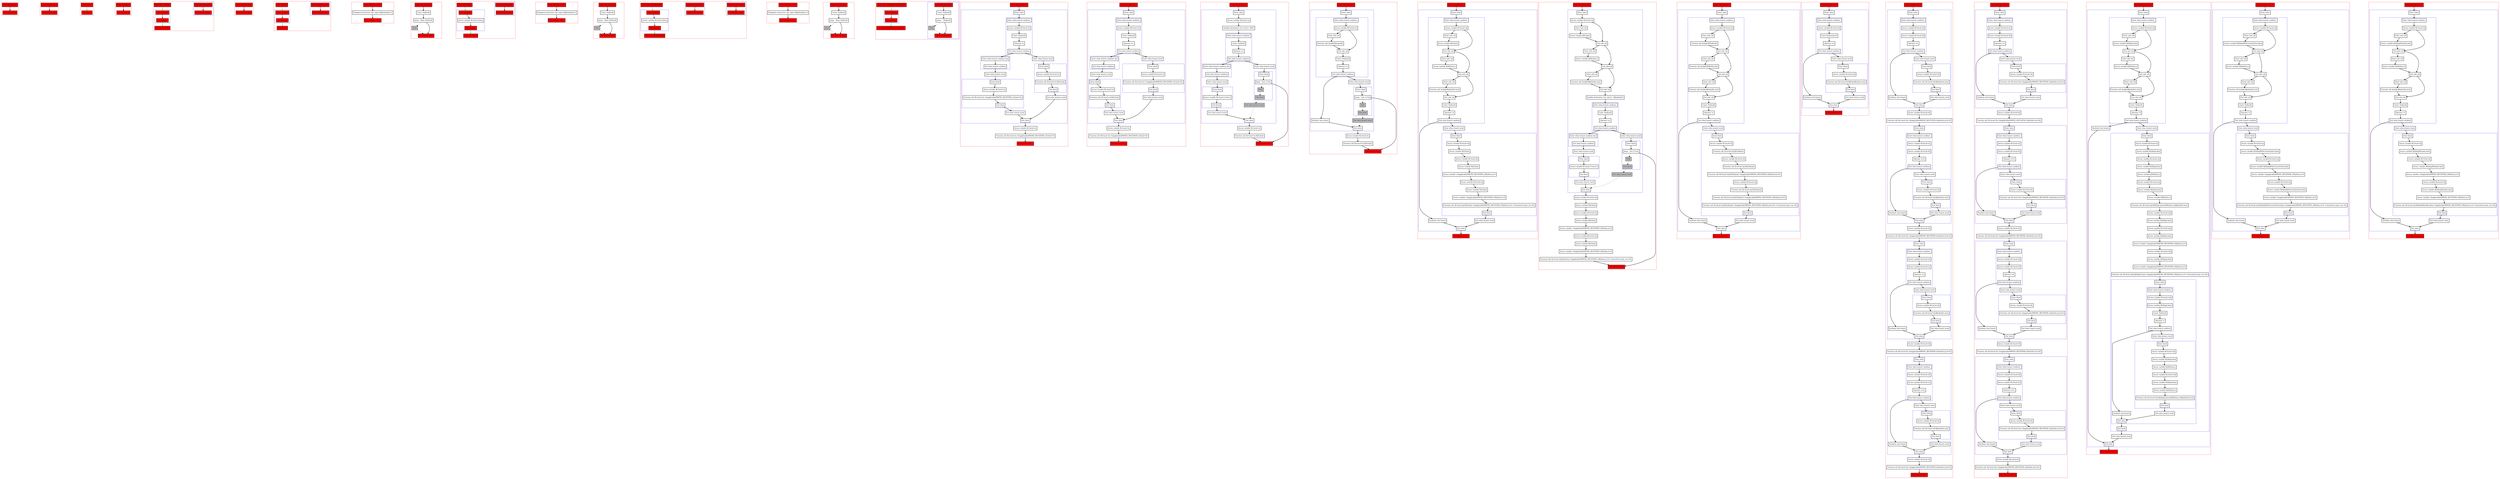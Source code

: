 digraph nullability_kt {
    graph [nodesep=3]
    node [shape=box penwidth=2]
    edge [penwidth=2]

    subgraph cluster_0 {
        color=red
        0 [label="Enter function foo" style="filled" fillcolor=red];
        1 [label="Exit function foo" style="filled" fillcolor=red];
    }
    0 -> {1};

    subgraph cluster_1 {
        color=red
        2 [label="Enter function getA" style="filled" fillcolor=red];
        3 [label="Exit function getA" style="filled" fillcolor=red];
    }
    2 -> {3};

    subgraph cluster_2 {
        color=red
        4 [label="Enter class A" style="filled" fillcolor=red];
        5 [label="Exit class A" style="filled" fillcolor=red];
    }
    4 -> {5} [color=green];

    subgraph cluster_3 {
        color=red
        10 [label="Enter function fs" style="filled" fillcolor=red];
        11 [label="Exit function fs" style="filled" fillcolor=red];
    }
    10 -> {11};

    subgraph cluster_4 {
        color=red
        12 [label="Enter class MyData" style="filled" fillcolor=red];
        subgraph cluster_5 {
            color=blue
            6 [label="Enter function getter" style="filled" fillcolor=red];
            7 [label="Exit function getter" style="filled" fillcolor=red];
        }
        subgraph cluster_6 {
            color=blue
            8 [label="Enter property" style="filled" fillcolor=red];
            9 [label="Exit property" style="filled" fillcolor=red];
        }
        13 [label="Exit class MyData" style="filled" fillcolor=red];
    }
    12 -> {8} [color=green];
    8 -> {9};
    9 -> {13} [color=green];
    6 -> {7};

    subgraph cluster_7 {
        color=red
        18 [label="Enter function fdata" style="filled" fillcolor=red];
        19 [label="Exit function fdata" style="filled" fillcolor=red];
    }
    18 -> {19};

    subgraph cluster_8 {
        color=red
        20 [label="Enter class Q" style="filled" fillcolor=red];
        subgraph cluster_9 {
            color=blue
            14 [label="Enter function getter" style="filled" fillcolor=red];
            15 [label="Exit function getter" style="filled" fillcolor=red];
        }
        subgraph cluster_10 {
            color=blue
            16 [label="Enter property" style="filled" fillcolor=red];
            17 [label="Exit property" style="filled" fillcolor=red];
        }
        21 [label="Exit class Q" style="filled" fillcolor=red];
    }
    20 -> {16} [color=green];
    16 -> {17};
    17 -> {21} [color=green];
    14 -> {15};

    subgraph cluster_11 {
        color=red
        22 [label="Enter function <init>" style="filled" fillcolor=red];
        24 [label="Delegated constructor call: super<R|kotlin/Any|>()"];
        23 [label="Exit function <init>" style="filled" fillcolor=red];
    }
    22 -> {24};
    24 -> {23};

    subgraph cluster_12 {
        color=red
        30 [label="Enter function fdata" style="filled" fillcolor=red];
        32 [label="Const: Null(null)"];
        33 [label="Jump: ^fdata Null(null)"];
        34 [label="Stub" style="filled" fillcolor=gray];
        31 [label="Exit function fdata" style="filled" fillcolor=red];
    }
    30 -> {32};
    32 -> {33};
    33 -> {31};
    33 -> {34} [style=dotted];
    34 -> {31} [style=dotted];

    subgraph cluster_13 {
        color=red
        35 [label="Enter class QImpl" style="filled" fillcolor=red];
        subgraph cluster_14 {
            color=blue
            25 [label="Enter function getter" style="filled" fillcolor=red];
            26 [label="Exit function getter" style="filled" fillcolor=red];
        }
        subgraph cluster_15 {
            color=blue
            27 [label="Enter property" style="filled" fillcolor=red];
            29 [label="Access variable R|<local>/data|"];
            28 [label="Exit property" style="filled" fillcolor=red];
        }
        36 [label="Exit class QImpl" style="filled" fillcolor=red];
    }
    35 -> {27} [color=green];
    27 -> {29};
    28 -> {36} [color=green];
    29 -> {28};
    25 -> {26};

    subgraph cluster_16 {
        color=red
        37 [label="Enter function <init>" style="filled" fillcolor=red];
        39 [label="Delegated constructor call: super<R|kotlin/Any|>()"];
        38 [label="Exit function <init>" style="filled" fillcolor=red];
    }
    37 -> {39};
    39 -> {38};

    subgraph cluster_17 {
        color=red
        47 [label="Enter function fdata" style="filled" fillcolor=red];
        49 [label="Const: Null(null)"];
        50 [label="Jump: ^fdata Null(null)"];
        51 [label="Stub" style="filled" fillcolor=gray];
        48 [label="Exit function fdata" style="filled" fillcolor=red];
    }
    47 -> {49};
    49 -> {50};
    50 -> {48};
    50 -> {51} [style=dotted];
    51 -> {48} [style=dotted];

    subgraph cluster_18 {
        color=red
        52 [label="Enter class QImplMutable" style="filled" fillcolor=red];
        subgraph cluster_19 {
            color=blue
            42 [label="Enter function setter" style="filled" fillcolor=red];
            43 [label="Exit function setter" style="filled" fillcolor=red];
        }
        subgraph cluster_20 {
            color=blue
            40 [label="Enter function getter" style="filled" fillcolor=red];
            41 [label="Exit function getter" style="filled" fillcolor=red];
        }
        subgraph cluster_21 {
            color=blue
            44 [label="Enter property" style="filled" fillcolor=red];
            46 [label="Access variable R|<local>/data|"];
            45 [label="Exit property" style="filled" fillcolor=red];
        }
        53 [label="Exit class QImplMutable" style="filled" fillcolor=red];
    }
    52 -> {44} [color=green];
    44 -> {46};
    45 -> {53} [color=green];
    46 -> {45};
    40 -> {41};
    42 -> {43};

    subgraph cluster_22 {
        color=red
        54 [label="Enter function <init>" style="filled" fillcolor=red];
        56 [label="Delegated constructor call: super<R|kotlin/Any|>()"];
        55 [label="Exit function <init>" style="filled" fillcolor=red];
    }
    54 -> {56};
    56 -> {55};

    subgraph cluster_23 {
        color=red
        64 [label="Enter function fdata" style="filled" fillcolor=red];
        66 [label="Const: Null(null)"];
        67 [label="Jump: ^fdata Null(null)"];
        68 [label="Stub" style="filled" fillcolor=gray];
        65 [label="Exit function fdata" style="filled" fillcolor=red];
    }
    64 -> {66};
    66 -> {67};
    67 -> {65};
    67 -> {68} [style=dotted];
    68 -> {65} [style=dotted];

    subgraph cluster_24 {
        color=red
        69 [label="Enter class QImplWithCustomGetter" style="filled" fillcolor=red];
        subgraph cluster_25 {
            color=blue
            57 [label="Enter function getter" style="filled" fillcolor=red];
            59 [label="Const: Null(null)"];
            60 [label="Jump: ^ Null(null)"];
            61 [label="Stub" style="filled" fillcolor=gray];
            58 [label="Exit function getter" style="filled" fillcolor=red];
        }
        subgraph cluster_26 {
            color=blue
            62 [label="Enter property" style="filled" fillcolor=red];
            63 [label="Exit property" style="filled" fillcolor=red];
        }
        70 [label="Exit class QImplWithCustomGetter" style="filled" fillcolor=red];
    }
    69 -> {62} [color=green];
    62 -> {63};
    63 -> {70} [color=green];
    57 -> {59};
    59 -> {60};
    60 -> {58};
    60 -> {61} [style=dotted];
    61 -> {58} [style=dotted];

    subgraph cluster_27 {
        color=red
        71 [label="Enter function test_1" style="filled" fillcolor=red];
        subgraph cluster_28 {
            color=blue
            73 [label="Enter when"];
            subgraph cluster_29 {
                color=blue
                75 [label="Enter when branch condition "];
                76 [label="Access variable R|<local>/x|"];
                77 [label="Const: Null(null)"];
                78 [label="Operator !="];
                79 [label="Exit when branch condition"];
            }
            subgraph cluster_30 {
                color=blue
                86 [label="Enter when branch condition else"];
                87 [label="Exit when branch condition"];
            }
            88 [label="Enter when branch result"];
            subgraph cluster_31 {
                color=blue
                89 [label="Enter block"];
                90 [label="Access variable R|<local>/x|"];
                91 [label="Function call: R|<local>/x|.<Inapplicable(WRONG_RECEIVER): [/A.foo]>#()"];
                92 [label="Exit block"];
            }
            93 [label="Exit when branch result"];
            80 [label="Enter when branch result"];
            subgraph cluster_32 {
                color=blue
                81 [label="Enter block"];
                82 [label="Access variable R|<local>/x|"];
                83 [label="Function call: R|<local>/x|.R|/A.foo|()"];
                84 [label="Exit block"];
            }
            85 [label="Exit when branch result"];
            74 [label="Exit when"];
        }
        94 [label="Access variable R|<local>/x|"];
        95 [label="Function call: R|<local>/x|.<Inapplicable(WRONG_RECEIVER): [/A.foo]>#()"];
        72 [label="Exit function test_1" style="filled" fillcolor=red];
    }
    71 -> {73};
    73 -> {75};
    74 -> {94};
    75 -> {76};
    76 -> {77};
    77 -> {78};
    78 -> {79};
    79 -> {80 86};
    80 -> {81};
    81 -> {82};
    82 -> {83};
    83 -> {84};
    84 -> {85};
    85 -> {74};
    86 -> {87};
    87 -> {88};
    88 -> {89};
    89 -> {90};
    90 -> {91};
    91 -> {92};
    92 -> {93};
    93 -> {74};
    94 -> {95};
    95 -> {72};

    subgraph cluster_33 {
        color=red
        96 [label="Enter function test_2" style="filled" fillcolor=red];
        subgraph cluster_34 {
            color=blue
            98 [label="Enter when"];
            subgraph cluster_35 {
                color=blue
                100 [label="Enter when branch condition "];
                101 [label="Access variable R|<local>/x|"];
                102 [label="Const: Null(null)"];
                103 [label="Operator =="];
                104 [label="Exit when branch condition"];
            }
            subgraph cluster_36 {
                color=blue
                111 [label="Enter when branch condition else"];
                112 [label="Exit when branch condition"];
            }
            113 [label="Enter when branch result"];
            subgraph cluster_37 {
                color=blue
                114 [label="Enter block"];
                115 [label="Access variable R|<local>/x|"];
                116 [label="Function call: R|<local>/x|.R|/A.foo|()"];
                117 [label="Exit block"];
            }
            118 [label="Exit when branch result"];
            105 [label="Enter when branch result"];
            subgraph cluster_38 {
                color=blue
                106 [label="Enter block"];
                107 [label="Access variable R|<local>/x|"];
                108 [label="Function call: R|<local>/x|.<Inapplicable(WRONG_RECEIVER): [/A.foo]>#()"];
                109 [label="Exit block"];
            }
            110 [label="Exit when branch result"];
            99 [label="Exit when"];
        }
        119 [label="Access variable R|<local>/x|"];
        120 [label="Function call: R|<local>/x|.<Inapplicable(WRONG_RECEIVER): [/A.foo]>#()"];
        97 [label="Exit function test_2" style="filled" fillcolor=red];
    }
    96 -> {98};
    98 -> {100};
    99 -> {119};
    100 -> {101};
    101 -> {102};
    102 -> {103};
    103 -> {104};
    104 -> {105 111};
    105 -> {106};
    106 -> {107};
    107 -> {108};
    108 -> {109};
    109 -> {110};
    110 -> {99};
    111 -> {112};
    112 -> {113};
    113 -> {114};
    114 -> {115};
    115 -> {116};
    116 -> {117};
    117 -> {118};
    118 -> {99};
    119 -> {120};
    120 -> {97};

    subgraph cluster_39 {
        color=red
        121 [label="Enter function test_3" style="filled" fillcolor=red];
        subgraph cluster_40 {
            color=blue
            123 [label="Enter when"];
            125 [label="Access variable R|<local>/x|"];
            126 [label="Variable declaration: lval <elvis>: R|A?|"];
            subgraph cluster_41 {
                color=blue
                127 [label="Enter when branch condition "];
                128 [label="Const: Null(null)"];
                129 [label="Operator =="];
                130 [label="Exit when branch condition"];
            }
            subgraph cluster_42 {
                color=blue
                137 [label="Enter when branch condition else"];
                138 [label="Exit when branch condition"];
            }
            139 [label="Enter when branch result"];
            subgraph cluster_43 {
                color=blue
                140 [label="Enter block"];
                141 [label="Access variable R|<local>/<elvis>|"];
                142 [label="Exit block"];
            }
            143 [label="Exit when branch result"];
            131 [label="Enter when branch result"];
            subgraph cluster_44 {
                color=blue
                132 [label="Enter block"];
                133 [label="Jump: ^test_3 Unit"];
                134 [label="Stub" style="filled" fillcolor=gray];
                135 [label="Exit block" style="filled" fillcolor=gray];
            }
            136 [label="Exit when branch result" style="filled" fillcolor=gray];
            124 [label="Exit when"];
        }
        144 [label="Access variable R|<local>/x|"];
        145 [label="Function call: R|<local>/x|.R|/A.foo|()"];
        122 [label="Exit function test_3" style="filled" fillcolor=red];
    }
    121 -> {123};
    123 -> {125};
    124 -> {144};
    125 -> {126};
    126 -> {127};
    127 -> {128};
    128 -> {129};
    129 -> {130};
    130 -> {131 137};
    131 -> {132};
    132 -> {133};
    133 -> {122};
    133 -> {134} [style=dotted];
    134 -> {135} [style=dotted];
    135 -> {136} [style=dotted];
    136 -> {124} [style=dotted];
    137 -> {138};
    138 -> {139};
    139 -> {140};
    140 -> {141};
    141 -> {142};
    142 -> {143};
    143 -> {124};
    144 -> {145};
    145 -> {122};

    subgraph cluster_45 {
        color=red
        146 [label="Enter function test_4" style="filled" fillcolor=red];
        subgraph cluster_46 {
            color=blue
            148 [label="Enter when"];
            subgraph cluster_47 {
                color=blue
                150 [label="Enter when branch condition "];
                151 [label="Access variable R|<local>/x|"];
                152 [label="Enter safe call"];
                154 [label="Function call: $subj$.R|/A.getA|()"];
                153 [label="Exit safe call"];
                155 [label="Const: Null(null)"];
                156 [label="Operator =="];
                157 [label="Exit when branch condition"];
            }
            164 [label="Synthetic else branch"];
            158 [label="Enter when branch result"];
            subgraph cluster_48 {
                color=blue
                159 [label="Enter block"];
                160 [label="Jump: ^test_4 Unit"];
                161 [label="Stub" style="filled" fillcolor=gray];
                162 [label="Exit block" style="filled" fillcolor=gray];
            }
            163 [label="Exit when branch result" style="filled" fillcolor=gray];
            149 [label="Exit when"];
        }
        165 [label="Access variable R|<local>/x|"];
        166 [label="Function call: R|<local>/x|.R|/A.foo|()"];
        147 [label="Exit function test_4" style="filled" fillcolor=red];
    }
    146 -> {148};
    148 -> {150};
    149 -> {165};
    150 -> {151};
    151 -> {152 153};
    152 -> {154};
    153 -> {155};
    154 -> {153};
    155 -> {156};
    156 -> {157};
    157 -> {158 164};
    158 -> {159};
    159 -> {160};
    160 -> {147};
    160 -> {161} [style=dotted];
    161 -> {162} [style=dotted];
    162 -> {163} [style=dotted];
    163 -> {149} [style=dotted];
    164 -> {149};
    165 -> {166};
    166 -> {147};

    subgraph cluster_49 {
        color=red
        167 [label="Enter function test_5" style="filled" fillcolor=red];
        subgraph cluster_50 {
            color=blue
            169 [label="Enter when"];
            subgraph cluster_51 {
                color=blue
                171 [label="Enter when branch condition "];
                172 [label="Access variable R|<local>/q|"];
                173 [label="Enter safe call"];
                175 [label="Access variable R|/Q.data|"];
                174 [label="Exit safe call"];
                176 [label="Enter safe call"];
                178 [label="Access variable R|/MyData.s|"];
                177 [label="Exit safe call"];
                179 [label="Enter safe call"];
                181 [label="Function call: $subj$.R|kotlin/Int.inc|()"];
                180 [label="Exit safe call"];
                182 [label="Const: Null(null)"];
                183 [label="Operator !="];
                184 [label="Exit when branch condition"];
            }
            198 [label="Synthetic else branch"];
            185 [label="Enter when branch result"];
            subgraph cluster_52 {
                color=blue
                186 [label="Enter block"];
                187 [label="Access variable R|<local>/q|"];
                188 [label="Access variable R|/Q.data|"];
                189 [label="Access variable R|<local>/q|"];
                190 [label="Access variable R|/Q.data|"];
                191 [label="Access variable <Inapplicable(WRONG_RECEIVER): [/MyData.s]>#"];
                192 [label="Access variable R|<local>/q|"];
                193 [label="Access variable R|/Q.data|"];
                194 [label="Access variable <Inapplicable(WRONG_RECEIVER): [/MyData.s]>#"];
                195 [label="Function call: R|<local>/q|.R|/Q.data|.<Inapplicable(WRONG_RECEIVER): [/MyData.s]>#.<Unresolved name: inc>#()"];
                196 [label="Exit block"];
            }
            197 [label="Exit when branch result"];
            170 [label="Exit when"];
        }
        168 [label="Exit function test_5" style="filled" fillcolor=red];
    }
    167 -> {169};
    169 -> {171};
    170 -> {168};
    171 -> {172};
    172 -> {173 174};
    173 -> {175};
    174 -> {176 177};
    175 -> {174};
    176 -> {178};
    177 -> {179 180};
    178 -> {177};
    179 -> {181};
    180 -> {182};
    181 -> {180};
    182 -> {183};
    183 -> {184};
    184 -> {185 198};
    185 -> {186};
    186 -> {187};
    187 -> {188};
    188 -> {189};
    189 -> {190};
    190 -> {191};
    191 -> {192};
    192 -> {193};
    193 -> {194};
    194 -> {195};
    195 -> {196};
    196 -> {197};
    197 -> {170};
    198 -> {170};

    subgraph cluster_53 {
        color=red
        199 [label="Enter function test_6" style="filled" fillcolor=red];
        subgraph cluster_54 {
            color=blue
            201 [label="Enter when"];
            203 [label="Access variable R|<local>/q|"];
            204 [label="Enter safe call"];
            206 [label="Access variable R|/Q.data|"];
            205 [label="Exit safe call"];
            207 [label="Enter safe call"];
            209 [label="Access variable R|/MyData.s|"];
            208 [label="Exit safe call"];
            210 [label="Enter safe call"];
            212 [label="Function call: $subj$.R|kotlin/Int.inc|()"];
            211 [label="Exit safe call"];
            213 [label="Variable declaration: lval <elvis>: R|kotlin/Int?|"];
            subgraph cluster_55 {
                color=blue
                214 [label="Enter when branch condition "];
                215 [label="Const: Null(null)"];
                216 [label="Operator =="];
                217 [label="Exit when branch condition"];
            }
            subgraph cluster_56 {
                color=blue
                224 [label="Enter when branch condition else"];
                225 [label="Exit when branch condition"];
            }
            226 [label="Enter when branch result"];
            subgraph cluster_57 {
                color=blue
                227 [label="Enter block"];
                228 [label="Access variable R|<local>/<elvis>|"];
                229 [label="Exit block"];
            }
            230 [label="Exit when branch result"];
            218 [label="Enter when branch result"];
            subgraph cluster_58 {
                color=blue
                219 [label="Enter block"];
                220 [label="Jump: ^test_6 Unit"];
                221 [label="Stub" style="filled" fillcolor=gray];
                222 [label="Exit block" style="filled" fillcolor=gray];
            }
            223 [label="Exit when branch result" style="filled" fillcolor=gray];
            202 [label="Exit when"];
        }
        231 [label="Access variable R|<local>/q|"];
        232 [label="Access variable R|/Q.data|"];
        233 [label="Access variable R|<local>/q|"];
        234 [label="Access variable R|/Q.data|"];
        235 [label="Access variable <Inapplicable(WRONG_RECEIVER): [/MyData.s]>#"];
        236 [label="Access variable R|<local>/q|"];
        237 [label="Access variable R|/Q.data|"];
        238 [label="Access variable <Inapplicable(WRONG_RECEIVER): [/MyData.s]>#"];
        239 [label="Function call: R|<local>/q|.R|/Q.data|.<Inapplicable(WRONG_RECEIVER): [/MyData.s]>#.<Unresolved name: inc>#()"];
        200 [label="Exit function test_6" style="filled" fillcolor=red];
    }
    199 -> {201};
    201 -> {203};
    202 -> {231};
    203 -> {204 205};
    204 -> {206};
    205 -> {207 208};
    206 -> {205};
    207 -> {209};
    208 -> {210 211};
    209 -> {208};
    210 -> {212};
    211 -> {213};
    212 -> {211};
    213 -> {214};
    214 -> {215};
    215 -> {216};
    216 -> {217};
    217 -> {218 224};
    218 -> {219};
    219 -> {220};
    220 -> {200};
    220 -> {221} [style=dotted];
    221 -> {222} [style=dotted];
    222 -> {223} [style=dotted];
    223 -> {202} [style=dotted];
    224 -> {225};
    225 -> {226};
    226 -> {227};
    227 -> {228};
    228 -> {229};
    229 -> {230};
    230 -> {202};
    231 -> {232};
    232 -> {233};
    233 -> {234};
    234 -> {235};
    235 -> {236};
    236 -> {237};
    237 -> {238};
    238 -> {239};
    239 -> {200};

    subgraph cluster_59 {
        color=red
        240 [label="Enter function test_7" style="filled" fillcolor=red];
        subgraph cluster_60 {
            color=blue
            242 [label="Enter when"];
            subgraph cluster_61 {
                color=blue
                244 [label="Enter when branch condition "];
                245 [label="Access variable R|<local>/q|"];
                246 [label="Enter safe call"];
                248 [label="Function call: $subj$.R|/Q.fdata|()"];
                247 [label="Exit safe call"];
                249 [label="Enter safe call"];
                251 [label="Function call: $subj$.R|/MyData.fs|()"];
                250 [label="Exit safe call"];
                252 [label="Enter safe call"];
                254 [label="Function call: $subj$.R|kotlin/Int.inc|()"];
                253 [label="Exit safe call"];
                255 [label="Const: Null(null)"];
                256 [label="Operator !="];
                257 [label="Exit when branch condition"];
            }
            271 [label="Synthetic else branch"];
            258 [label="Enter when branch result"];
            subgraph cluster_62 {
                color=blue
                259 [label="Enter block"];
                260 [label="Access variable R|<local>/q|"];
                261 [label="Function call: R|<local>/q|.R|/Q.fdata|()"];
                262 [label="Access variable R|<local>/q|"];
                263 [label="Function call: R|<local>/q|.R|/Q.fdata|()"];
                264 [label="Function call: R|<local>/q|.R|/Q.fdata|().<Inapplicable(WRONG_RECEIVER): [/MyData.fs]>#()"];
                265 [label="Access variable R|<local>/q|"];
                266 [label="Function call: R|<local>/q|.R|/Q.fdata|()"];
                267 [label="Function call: R|<local>/q|.R|/Q.fdata|().<Inapplicable(WRONG_RECEIVER): [/MyData.fs]>#()"];
                268 [label="Function call: R|<local>/q|.R|/Q.fdata|().<Inapplicable(WRONG_RECEIVER): [/MyData.fs]>#().<Unresolved name: inc>#()"];
                269 [label="Exit block"];
            }
            270 [label="Exit when branch result"];
            243 [label="Exit when"];
        }
        241 [label="Exit function test_7" style="filled" fillcolor=red];
    }
    240 -> {242};
    242 -> {244};
    243 -> {241};
    244 -> {245};
    245 -> {246 247};
    246 -> {248};
    247 -> {249 250};
    248 -> {247};
    249 -> {251};
    250 -> {252 253};
    251 -> {250};
    252 -> {254};
    253 -> {255};
    254 -> {253};
    255 -> {256};
    256 -> {257};
    257 -> {258 271};
    258 -> {259};
    259 -> {260};
    260 -> {261};
    261 -> {262};
    262 -> {263};
    263 -> {264};
    264 -> {265};
    265 -> {266};
    266 -> {267};
    267 -> {268};
    268 -> {269};
    269 -> {270};
    270 -> {243};
    271 -> {243};

    subgraph cluster_63 {
        color=red
        272 [label="Enter function test_8" style="filled" fillcolor=red];
        subgraph cluster_64 {
            color=blue
            274 [label="Enter when"];
            subgraph cluster_65 {
                color=blue
                276 [label="Enter when branch condition "];
                277 [label="Access variable R|<local>/b|"];
                278 [label="Const: Boolean(true)"];
                279 [label="Operator =="];
                280 [label="Exit when branch condition"];
            }
            287 [label="Synthetic else branch"];
            281 [label="Enter when branch result"];
            subgraph cluster_66 {
                color=blue
                282 [label="Enter block"];
                283 [label="Access variable R|<local>/b|"];
                284 [label="Function call: R|<local>/b|.R|kotlin/Boolean.not|()"];
                285 [label="Exit block"];
            }
            286 [label="Exit when branch result"];
            275 [label="Exit when"];
        }
        273 [label="Exit function test_8" style="filled" fillcolor=red];
    }
    272 -> {274};
    274 -> {276};
    275 -> {273};
    276 -> {277};
    277 -> {278};
    278 -> {279};
    279 -> {280};
    280 -> {281 287};
    281 -> {282};
    282 -> {283};
    283 -> {284};
    284 -> {285};
    285 -> {286};
    286 -> {275};
    287 -> {275};

    subgraph cluster_67 {
        color=red
        288 [label="Enter function test_9" style="filled" fillcolor=red];
        subgraph cluster_68 {
            color=blue
            290 [label="Enter when"];
            subgraph cluster_69 {
                color=blue
                292 [label="Enter when branch condition "];
                293 [label="Access variable R|<local>/a|"];
                294 [label="Access variable R|<local>/b|"];
                295 [label="Operator =="];
                296 [label="Exit when branch condition"];
            }
            303 [label="Synthetic else branch"];
            297 [label="Enter when branch result"];
            subgraph cluster_70 {
                color=blue
                298 [label="Enter block"];
                299 [label="Access variable R|<local>/b|"];
                300 [label="Function call: R|<local>/b|.R|kotlin/Int.inc|()"];
                301 [label="Exit block"];
            }
            302 [label="Exit when branch result"];
            291 [label="Exit when"];
        }
        304 [label="Access variable R|<local>/b|"];
        305 [label="Function call: R|<local>/b|.<Inapplicable(WRONG_RECEIVER): [kotlin/Int.inc]>#()"];
        subgraph cluster_71 {
            color=blue
            306 [label="Enter when"];
            subgraph cluster_72 {
                color=blue
                308 [label="Enter when branch condition "];
                309 [label="Access variable R|<local>/a|"];
                310 [label="Access variable R|<local>/b|"];
                311 [label="Operator ==="];
                312 [label="Exit when branch condition"];
            }
            319 [label="Synthetic else branch"];
            313 [label="Enter when branch result"];
            subgraph cluster_73 {
                color=blue
                314 [label="Enter block"];
                315 [label="Access variable R|<local>/b|"];
                316 [label="Function call: R|<local>/b|.R|kotlin/Int.inc|()"];
                317 [label="Exit block"];
            }
            318 [label="Exit when branch result"];
            307 [label="Exit when"];
        }
        320 [label="Access variable R|<local>/b|"];
        321 [label="Function call: R|<local>/b|.<Inapplicable(WRONG_RECEIVER): [kotlin/Int.inc]>#()"];
        subgraph cluster_74 {
            color=blue
            322 [label="Enter when"];
            subgraph cluster_75 {
                color=blue
                324 [label="Enter when branch condition "];
                325 [label="Access variable R|<local>/b|"];
                326 [label="Access variable R|<local>/a|"];
                327 [label="Operator =="];
                328 [label="Exit when branch condition"];
            }
            335 [label="Synthetic else branch"];
            329 [label="Enter when branch result"];
            subgraph cluster_76 {
                color=blue
                330 [label="Enter block"];
                331 [label="Access variable R|<local>/b|"];
                332 [label="Function call: R|<local>/b|.R|kotlin/Int.inc|()"];
                333 [label="Exit block"];
            }
            334 [label="Exit when branch result"];
            323 [label="Exit when"];
        }
        336 [label="Access variable R|<local>/b|"];
        337 [label="Function call: R|<local>/b|.<Inapplicable(WRONG_RECEIVER): [kotlin/Int.inc]>#()"];
        subgraph cluster_77 {
            color=blue
            338 [label="Enter when"];
            subgraph cluster_78 {
                color=blue
                340 [label="Enter when branch condition "];
                341 [label="Access variable R|<local>/b|"];
                342 [label="Access variable R|<local>/a|"];
                343 [label="Operator ==="];
                344 [label="Exit when branch condition"];
            }
            351 [label="Synthetic else branch"];
            345 [label="Enter when branch result"];
            subgraph cluster_79 {
                color=blue
                346 [label="Enter block"];
                347 [label="Access variable R|<local>/b|"];
                348 [label="Function call: R|<local>/b|.R|kotlin/Int.inc|()"];
                349 [label="Exit block"];
            }
            350 [label="Exit when branch result"];
            339 [label="Exit when"];
        }
        352 [label="Access variable R|<local>/b|"];
        353 [label="Function call: R|<local>/b|.<Inapplicable(WRONG_RECEIVER): [kotlin/Int.inc]>#()"];
        289 [label="Exit function test_9" style="filled" fillcolor=red];
    }
    288 -> {290};
    290 -> {292};
    291 -> {304};
    292 -> {293};
    293 -> {294};
    294 -> {295};
    295 -> {296};
    296 -> {297 303};
    297 -> {298};
    298 -> {299};
    299 -> {300};
    300 -> {301};
    301 -> {302};
    302 -> {291};
    303 -> {291};
    304 -> {305};
    305 -> {306};
    306 -> {308};
    307 -> {320};
    308 -> {309};
    309 -> {310};
    310 -> {311};
    311 -> {312};
    312 -> {313 319};
    313 -> {314};
    314 -> {315};
    315 -> {316};
    316 -> {317};
    317 -> {318};
    318 -> {307};
    319 -> {307};
    320 -> {321};
    321 -> {322};
    322 -> {324};
    323 -> {336};
    324 -> {325};
    325 -> {326};
    326 -> {327};
    327 -> {328};
    328 -> {329 335};
    329 -> {330};
    330 -> {331};
    331 -> {332};
    332 -> {333};
    333 -> {334};
    334 -> {323};
    335 -> {323};
    336 -> {337};
    337 -> {338};
    338 -> {340};
    339 -> {352};
    340 -> {341};
    341 -> {342};
    342 -> {343};
    343 -> {344};
    344 -> {345 351};
    345 -> {346};
    346 -> {347};
    347 -> {348};
    348 -> {349};
    349 -> {350};
    350 -> {339};
    351 -> {339};
    352 -> {353};
    353 -> {289};

    subgraph cluster_80 {
        color=red
        354 [label="Enter function test_10" style="filled" fillcolor=red];
        subgraph cluster_81 {
            color=blue
            356 [label="Enter when"];
            subgraph cluster_82 {
                color=blue
                358 [label="Enter when branch condition "];
                359 [label="Access variable R|<local>/a|"];
                360 [label="Access variable R|<local>/b|"];
                361 [label="Operator =="];
                362 [label="Exit when branch condition"];
            }
            369 [label="Synthetic else branch"];
            363 [label="Enter when branch result"];
            subgraph cluster_83 {
                color=blue
                364 [label="Enter block"];
                365 [label="Access variable R|<local>/b|"];
                366 [label="Function call: R|<local>/b|.<Inapplicable(WRONG_RECEIVER): [kotlin/Int.inc]>#()"];
                367 [label="Exit block"];
            }
            368 [label="Exit when branch result"];
            357 [label="Exit when"];
        }
        370 [label="Access variable R|<local>/b|"];
        371 [label="Function call: R|<local>/b|.<Inapplicable(WRONG_RECEIVER): [kotlin/Int.inc]>#()"];
        subgraph cluster_84 {
            color=blue
            372 [label="Enter when"];
            subgraph cluster_85 {
                color=blue
                374 [label="Enter when branch condition "];
                375 [label="Access variable R|<local>/a|"];
                376 [label="Access variable R|<local>/b|"];
                377 [label="Operator ==="];
                378 [label="Exit when branch condition"];
            }
            385 [label="Synthetic else branch"];
            379 [label="Enter when branch result"];
            subgraph cluster_86 {
                color=blue
                380 [label="Enter block"];
                381 [label="Access variable R|<local>/b|"];
                382 [label="Function call: R|<local>/b|.<Inapplicable(WRONG_RECEIVER): [kotlin/Int.inc]>#()"];
                383 [label="Exit block"];
            }
            384 [label="Exit when branch result"];
            373 [label="Exit when"];
        }
        386 [label="Access variable R|<local>/b|"];
        387 [label="Function call: R|<local>/b|.<Inapplicable(WRONG_RECEIVER): [kotlin/Int.inc]>#()"];
        subgraph cluster_87 {
            color=blue
            388 [label="Enter when"];
            subgraph cluster_88 {
                color=blue
                390 [label="Enter when branch condition "];
                391 [label="Access variable R|<local>/b|"];
                392 [label="Access variable R|<local>/a|"];
                393 [label="Operator =="];
                394 [label="Exit when branch condition"];
            }
            401 [label="Synthetic else branch"];
            395 [label="Enter when branch result"];
            subgraph cluster_89 {
                color=blue
                396 [label="Enter block"];
                397 [label="Access variable R|<local>/b|"];
                398 [label="Function call: R|<local>/b|.<Inapplicable(WRONG_RECEIVER): [kotlin/Int.inc]>#()"];
                399 [label="Exit block"];
            }
            400 [label="Exit when branch result"];
            389 [label="Exit when"];
        }
        402 [label="Access variable R|<local>/b|"];
        403 [label="Function call: R|<local>/b|.<Inapplicable(WRONG_RECEIVER): [kotlin/Int.inc]>#()"];
        subgraph cluster_90 {
            color=blue
            404 [label="Enter when"];
            subgraph cluster_91 {
                color=blue
                406 [label="Enter when branch condition "];
                407 [label="Access variable R|<local>/b|"];
                408 [label="Access variable R|<local>/a|"];
                409 [label="Operator ==="];
                410 [label="Exit when branch condition"];
            }
            417 [label="Synthetic else branch"];
            411 [label="Enter when branch result"];
            subgraph cluster_92 {
                color=blue
                412 [label="Enter block"];
                413 [label="Access variable R|<local>/b|"];
                414 [label="Function call: R|<local>/b|.<Inapplicable(WRONG_RECEIVER): [kotlin/Int.inc]>#()"];
                415 [label="Exit block"];
            }
            416 [label="Exit when branch result"];
            405 [label="Exit when"];
        }
        418 [label="Access variable R|<local>/b|"];
        419 [label="Function call: R|<local>/b|.<Inapplicable(WRONG_RECEIVER): [kotlin/Int.inc]>#()"];
        355 [label="Exit function test_10" style="filled" fillcolor=red];
    }
    354 -> {356};
    356 -> {358};
    357 -> {370};
    358 -> {359};
    359 -> {360};
    360 -> {361};
    361 -> {362};
    362 -> {363 369};
    363 -> {364};
    364 -> {365};
    365 -> {366};
    366 -> {367};
    367 -> {368};
    368 -> {357};
    369 -> {357};
    370 -> {371};
    371 -> {372};
    372 -> {374};
    373 -> {386};
    374 -> {375};
    375 -> {376};
    376 -> {377};
    377 -> {378};
    378 -> {379 385};
    379 -> {380};
    380 -> {381};
    381 -> {382};
    382 -> {383};
    383 -> {384};
    384 -> {373};
    385 -> {373};
    386 -> {387};
    387 -> {388};
    388 -> {390};
    389 -> {402};
    390 -> {391};
    391 -> {392};
    392 -> {393};
    393 -> {394};
    394 -> {395 401};
    395 -> {396};
    396 -> {397};
    397 -> {398};
    398 -> {399};
    399 -> {400};
    400 -> {389};
    401 -> {389};
    402 -> {403};
    403 -> {404};
    404 -> {406};
    405 -> {418};
    406 -> {407};
    407 -> {408};
    408 -> {409};
    409 -> {410};
    410 -> {411 417};
    411 -> {412};
    412 -> {413};
    413 -> {414};
    414 -> {415};
    415 -> {416};
    416 -> {405};
    417 -> {405};
    418 -> {419};
    419 -> {355};

    subgraph cluster_93 {
        color=red
        420 [label="Enter function test_11" style="filled" fillcolor=red];
        subgraph cluster_94 {
            color=blue
            422 [label="Enter when"];
            subgraph cluster_95 {
                color=blue
                424 [label="Enter when branch condition "];
                425 [label="Access variable R|<local>/q|"];
                426 [label="Enter safe call"];
                428 [label="Access variable R|/QImpl.data|"];
                427 [label="Exit safe call"];
                429 [label="Enter safe call"];
                431 [label="Access variable R|/MyData.s|"];
                430 [label="Exit safe call"];
                432 [label="Enter safe call"];
                434 [label="Function call: $subj$.R|kotlin/Int.inc|()"];
                433 [label="Exit safe call"];
                435 [label="Const: Null(null)"];
                436 [label="Operator !="];
                437 [label="Exit when branch condition"];
            }
            480 [label="Synthetic else branch"];
            438 [label="Enter when branch result"];
            subgraph cluster_96 {
                color=blue
                439 [label="Enter block"];
                440 [label="Access variable R|<local>/q|"];
                441 [label="Access variable R|/QImpl.data|"];
                442 [label="Access variable R|<local>/q|"];
                443 [label="Access variable R|/QImpl.data|"];
                444 [label="Access variable R|/MyData.s|"];
                445 [label="Access variable R|<local>/q|"];
                446 [label="Access variable R|/QImpl.data|"];
                447 [label="Access variable R|/MyData.s|"];
                448 [label="Function call: R|<local>/q|.R|/QImpl.data|.R|/MyData.s|.R|kotlin/Int.inc|()"];
                449 [label="Access variable R|<local>/q2|"];
                450 [label="Access variable R|/QImpl.data|"];
                451 [label="Access variable R|<local>/q2|"];
                452 [label="Access variable R|/QImpl.data|"];
                453 [label="Access variable <Inapplicable(WRONG_RECEIVER): [/MyData.s]>#"];
                454 [label="Access variable R|<local>/q2|"];
                455 [label="Access variable R|/QImpl.data|"];
                456 [label="Access variable <Inapplicable(WRONG_RECEIVER): [/MyData.s]>#"];
                457 [label="Function call: R|<local>/q2|.R|/QImpl.data|.<Inapplicable(WRONG_RECEIVER): [/MyData.s]>#.<Unresolved name: inc>#()"];
                subgraph cluster_97 {
                    color=blue
                    458 [label="Enter when"];
                    subgraph cluster_98 {
                        color=blue
                        460 [label="Enter when branch condition "];
                        461 [label="Access variable R|<local>/q2|"];
                        462 [label="Access variable R|/QImpl.data|"];
                        463 [label="Const: Null(null)"];
                        464 [label="Operator !="];
                        465 [label="Exit when branch condition"];
                    }
                    477 [label="Synthetic else branch"];
                    466 [label="Enter when branch result"];
                    subgraph cluster_99 {
                        color=blue
                        467 [label="Enter block"];
                        468 [label="Access variable R|<local>/q2|"];
                        469 [label="Access variable R|/QImpl.data|"];
                        470 [label="Access variable R|/MyData.s|"];
                        471 [label="Access variable R|<local>/q2|"];
                        472 [label="Access variable R|/QImpl.data|"];
                        473 [label="Access variable R|/MyData.s|"];
                        474 [label="Function call: R|<local>/q2|.R|/QImpl.data|.R|/MyData.s|.R|kotlin/Int.inc|()"];
                        475 [label="Exit block"];
                    }
                    476 [label="Exit when branch result"];
                    459 [label="Exit when"];
                }
                478 [label="Exit block"];
            }
            479 [label="Exit when branch result"];
            423 [label="Exit when"];
        }
        421 [label="Exit function test_11" style="filled" fillcolor=red];
    }
    420 -> {422};
    422 -> {424};
    423 -> {421};
    424 -> {425};
    425 -> {426 427};
    426 -> {428};
    427 -> {429 430};
    428 -> {427};
    429 -> {431};
    430 -> {432 433};
    431 -> {430};
    432 -> {434};
    433 -> {435};
    434 -> {433};
    435 -> {436};
    436 -> {437};
    437 -> {438 480};
    438 -> {439};
    439 -> {440};
    440 -> {441};
    441 -> {442};
    442 -> {443};
    443 -> {444};
    444 -> {445};
    445 -> {446};
    446 -> {447};
    447 -> {448};
    448 -> {449};
    449 -> {450};
    450 -> {451};
    451 -> {452};
    452 -> {453};
    453 -> {454};
    454 -> {455};
    455 -> {456};
    456 -> {457};
    457 -> {458};
    458 -> {460};
    459 -> {478};
    460 -> {461};
    461 -> {462};
    462 -> {463};
    463 -> {464};
    464 -> {465};
    465 -> {466 477};
    466 -> {467};
    467 -> {468};
    468 -> {469};
    469 -> {470};
    470 -> {471};
    471 -> {472};
    472 -> {473};
    473 -> {474};
    474 -> {475};
    475 -> {476};
    476 -> {459};
    477 -> {459};
    478 -> {479};
    479 -> {423};
    480 -> {423};

    subgraph cluster_100 {
        color=red
        481 [label="Enter function test_12" style="filled" fillcolor=red];
        subgraph cluster_101 {
            color=blue
            483 [label="Enter when"];
            subgraph cluster_102 {
                color=blue
                485 [label="Enter when branch condition "];
                486 [label="Access variable R|<local>/q|"];
                487 [label="Enter safe call"];
                489 [label="Access variable R|/QImplWithCustomGetter.data|"];
                488 [label="Exit safe call"];
                490 [label="Enter safe call"];
                492 [label="Access variable R|/MyData.s|"];
                491 [label="Exit safe call"];
                493 [label="Enter safe call"];
                495 [label="Function call: $subj$.R|kotlin/Int.inc|()"];
                494 [label="Exit safe call"];
                496 [label="Const: Null(null)"];
                497 [label="Operator !="];
                498 [label="Exit when branch condition"];
            }
            512 [label="Synthetic else branch"];
            499 [label="Enter when branch result"];
            subgraph cluster_103 {
                color=blue
                500 [label="Enter block"];
                501 [label="Access variable R|<local>/q|"];
                502 [label="Access variable R|/QImplWithCustomGetter.data|"];
                503 [label="Access variable R|<local>/q|"];
                504 [label="Access variable R|/QImplWithCustomGetter.data|"];
                505 [label="Access variable <Inapplicable(WRONG_RECEIVER): [/MyData.s]>#"];
                506 [label="Access variable R|<local>/q|"];
                507 [label="Access variable R|/QImplWithCustomGetter.data|"];
                508 [label="Access variable <Inapplicable(WRONG_RECEIVER): [/MyData.s]>#"];
                509 [label="Function call: R|<local>/q|.R|/QImplWithCustomGetter.data|.<Inapplicable(WRONG_RECEIVER): [/MyData.s]>#.<Unresolved name: inc>#()"];
                510 [label="Exit block"];
            }
            511 [label="Exit when branch result"];
            484 [label="Exit when"];
        }
        482 [label="Exit function test_12" style="filled" fillcolor=red];
    }
    481 -> {483};
    483 -> {485};
    484 -> {482};
    485 -> {486};
    486 -> {487 488};
    487 -> {489};
    488 -> {490 491};
    489 -> {488};
    490 -> {492};
    491 -> {493 494};
    492 -> {491};
    493 -> {495};
    494 -> {496};
    495 -> {494};
    496 -> {497};
    497 -> {498};
    498 -> {499 512};
    499 -> {500};
    500 -> {501};
    501 -> {502};
    502 -> {503};
    503 -> {504};
    504 -> {505};
    505 -> {506};
    506 -> {507};
    507 -> {508};
    508 -> {509};
    509 -> {510};
    510 -> {511};
    511 -> {484};
    512 -> {484};

    subgraph cluster_104 {
        color=red
        513 [label="Enter function test_13" style="filled" fillcolor=red];
        subgraph cluster_105 {
            color=blue
            515 [label="Enter when"];
            subgraph cluster_106 {
                color=blue
                517 [label="Enter when branch condition "];
                518 [label="Access variable R|<local>/q|"];
                519 [label="Enter safe call"];
                521 [label="Access variable R|/QImplMutable.data|"];
                520 [label="Exit safe call"];
                522 [label="Enter safe call"];
                524 [label="Access variable R|/MyData.s|"];
                523 [label="Exit safe call"];
                525 [label="Enter safe call"];
                527 [label="Function call: $subj$.R|kotlin/Int.inc|()"];
                526 [label="Exit safe call"];
                528 [label="Const: Null(null)"];
                529 [label="Operator !="];
                530 [label="Exit when branch condition"];
            }
            544 [label="Synthetic else branch"];
            531 [label="Enter when branch result"];
            subgraph cluster_107 {
                color=blue
                532 [label="Enter block"];
                533 [label="Access variable R|<local>/q|"];
                534 [label="Access variable R|/QImplMutable.data|"];
                535 [label="Access variable R|<local>/q|"];
                536 [label="Access variable R|/QImplMutable.data|"];
                537 [label="Access variable <Inapplicable(WRONG_RECEIVER): [/MyData.s]>#"];
                538 [label="Access variable R|<local>/q|"];
                539 [label="Access variable R|/QImplMutable.data|"];
                540 [label="Access variable <Inapplicable(WRONG_RECEIVER): [/MyData.s]>#"];
                541 [label="Function call: R|<local>/q|.R|/QImplMutable.data|.<Inapplicable(WRONG_RECEIVER): [/MyData.s]>#.<Unresolved name: inc>#()"];
                542 [label="Exit block"];
            }
            543 [label="Exit when branch result"];
            516 [label="Exit when"];
        }
        514 [label="Exit function test_13" style="filled" fillcolor=red];
    }
    513 -> {515};
    515 -> {517};
    516 -> {514};
    517 -> {518};
    518 -> {519 520};
    519 -> {521};
    520 -> {522 523};
    521 -> {520};
    522 -> {524};
    523 -> {525 526};
    524 -> {523};
    525 -> {527};
    526 -> {528};
    527 -> {526};
    528 -> {529};
    529 -> {530};
    530 -> {531 544};
    531 -> {532};
    532 -> {533};
    533 -> {534};
    534 -> {535};
    535 -> {536};
    536 -> {537};
    537 -> {538};
    538 -> {539};
    539 -> {540};
    540 -> {541};
    541 -> {542};
    542 -> {543};
    543 -> {516};
    544 -> {516};

}
